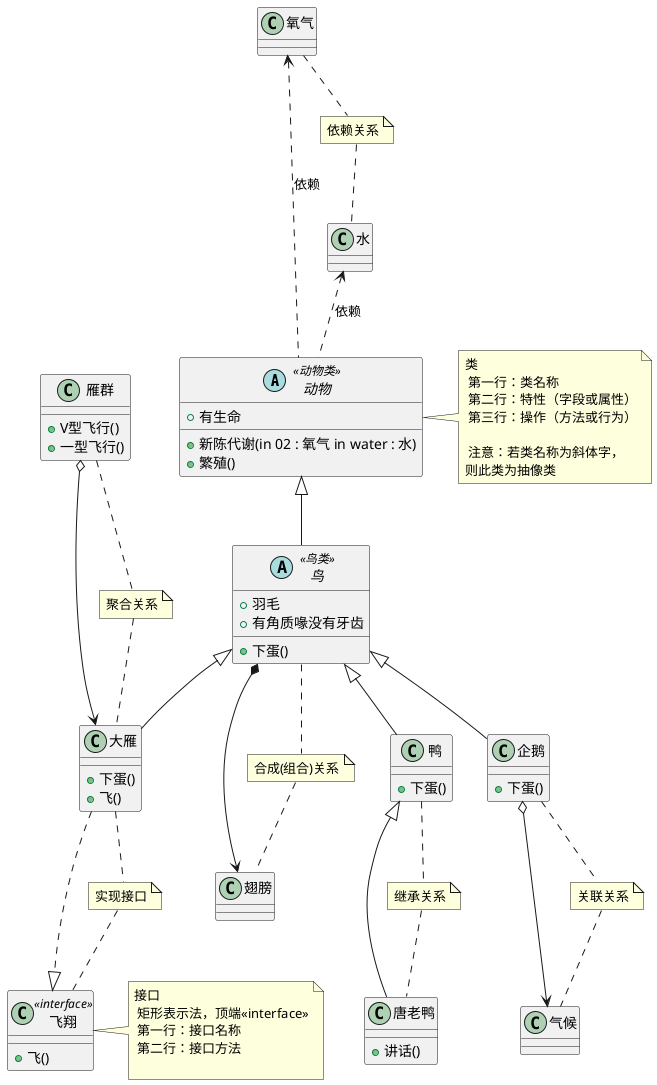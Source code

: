 @startuml

abstract class 动物<<动物类>> {
    + 有生命
    + 新陈代谢(in 02 : 氧气 in water : 水)
    + 繁殖()
}

class 氧气

class 水


氧气 <.. 动物 : 依赖
水 <.. 动物 : 依赖



note right of 动物 : 类\n 第一行：类名称\n 第二行：特性（字段或属性）\n 第三行：操作（方法或行为）\n\n 注意：若类名称为斜体字，\n则此类为抽像类
note "依赖关系" as N1
氧气 .. N1
N1 .. 水



abstract class 鸟<<鸟类>> {
    + 羽毛
    + 有角质喙没有牙齿
    + 下蛋()
}

class 翅膀

鸟 *--> 翅膀
动物 <|-- 鸟

note "合成(组合)关系" as N2
鸟 .. N2
N2 .. 翅膀


class 大雁{
    + 下蛋()
    + 飞()
}
class 鸭{
    + 下蛋()
}
class 企鹅{
    + 下蛋()
}

鸟 <|-- 大雁
鸟 <|-- 鸭
鸟 <|-- 企鹅

class 雁群{
    + V型飞行()
    + 一型飞行()
}

class 气候

雁群 o--> 大雁
企鹅 o--> 气候

note "聚合关系" as N3
雁群 .. N3
N3 .. 大雁

note "关联关系" as N4
企鹅 .. N4
N4 .. 气候

class 飞翔<<interface>> {
    + 飞()
}

大雁 ..|> 飞翔

note "实现接口" as N5
大雁 .. N5
N5 .. 飞翔

note right of 飞翔 : 接口\n 矩形表示法，顶端<<interface>>\n 第一行：接口名称\n 第二行：接口方法\n


class 唐老鸭{
    + 讲话()
}

鸭 <|-- 唐老鸭

note "继承关系" as N6
鸭 .. N6
N6 .. 唐老鸭


@enduml